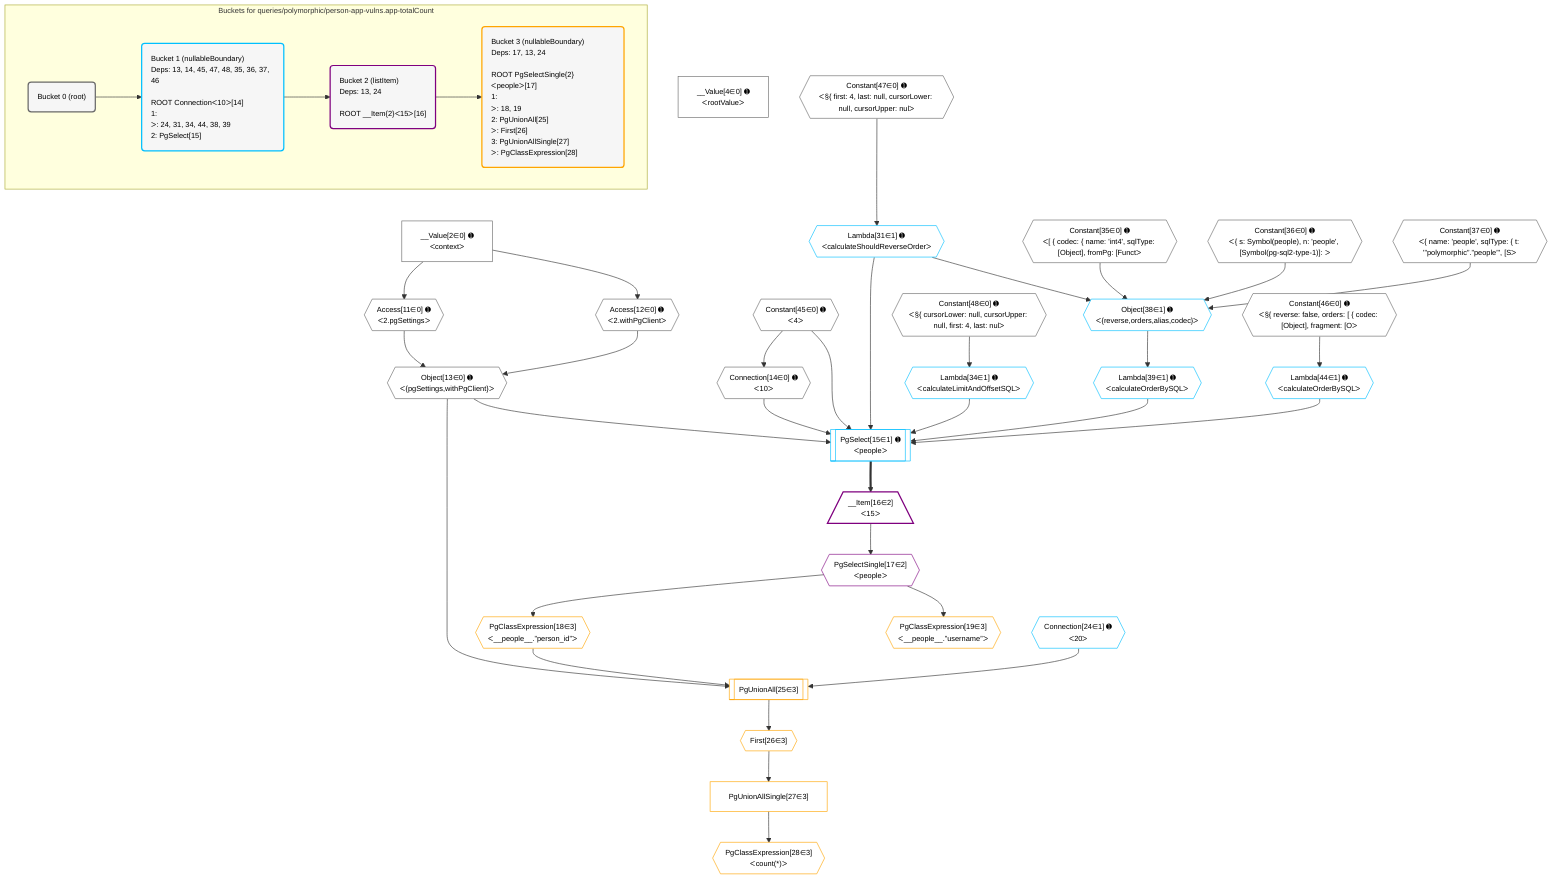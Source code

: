 %%{init: {'themeVariables': { 'fontSize': '12px'}}}%%
graph TD
    classDef path fill:#eee,stroke:#000,color:#000
    classDef plan fill:#fff,stroke-width:1px,color:#000
    classDef itemplan fill:#fff,stroke-width:2px,color:#000
    classDef unbatchedplan fill:#dff,stroke-width:1px,color:#000
    classDef sideeffectplan fill:#fcc,stroke-width:2px,color:#000
    classDef bucket fill:#f6f6f6,color:#000,stroke-width:2px,text-align:left


    %% plan dependencies
    Object13{{"Object[13∈0] ➊<br />ᐸ{pgSettings,withPgClient}ᐳ"}}:::plan
    Access11{{"Access[11∈0] ➊<br />ᐸ2.pgSettingsᐳ"}}:::plan
    Access12{{"Access[12∈0] ➊<br />ᐸ2.withPgClientᐳ"}}:::plan
    Access11 & Access12 --> Object13
    __Value2["__Value[2∈0] ➊<br />ᐸcontextᐳ"]:::plan
    __Value2 --> Access11
    __Value2 --> Access12
    Connection14{{"Connection[14∈0] ➊<br />ᐸ10ᐳ"}}:::plan
    Constant45{{"Constant[45∈0] ➊<br />ᐸ4ᐳ"}}:::plan
    Constant45 --> Connection14
    __Value4["__Value[4∈0] ➊<br />ᐸrootValueᐳ"]:::plan
    Constant35{{"Constant[35∈0] ➊<br />ᐸ[ { codec: { name: 'int4', sqlType: [Object], fromPg: [Functᐳ"}}:::plan
    Constant36{{"Constant[36∈0] ➊<br />ᐸ{ s: Symbol(people), n: 'people', [Symbol(pg-sql2-type-1)]: ᐳ"}}:::plan
    Constant37{{"Constant[37∈0] ➊<br />ᐸ{ name: 'people', sqlType: { t: '”polymorphic”.”people”', [Sᐳ"}}:::plan
    Constant46{{"Constant[46∈0] ➊<br />ᐸ§{ reverse: false, orders: [ { codec: [Object], fragment: [Oᐳ"}}:::plan
    Constant47{{"Constant[47∈0] ➊<br />ᐸ§{ first: 4, last: null, cursorLower: null, cursorUpper: nulᐳ"}}:::plan
    Constant48{{"Constant[48∈0] ➊<br />ᐸ§{ cursorLower: null, cursorUpper: null, first: 4, last: nulᐳ"}}:::plan
    PgSelect15[["PgSelect[15∈1] ➊<br />ᐸpeopleᐳ"]]:::plan
    Lambda31{{"Lambda[31∈1] ➊<br />ᐸcalculateShouldReverseOrderᐳ"}}:::plan
    Lambda34{{"Lambda[34∈1] ➊<br />ᐸcalculateLimitAndOffsetSQLᐳ"}}:::plan
    Lambda39{{"Lambda[39∈1] ➊<br />ᐸcalculateOrderBySQLᐳ"}}:::plan
    Lambda44{{"Lambda[44∈1] ➊<br />ᐸcalculateOrderBySQLᐳ"}}:::plan
    Object13 & Connection14 & Constant45 & Lambda31 & Lambda34 & Lambda39 & Lambda44 --> PgSelect15
    Object38{{"Object[38∈1] ➊<br />ᐸ{reverse,orders,alias,codec}ᐳ"}}:::plan
    Lambda31 & Constant35 & Constant36 & Constant37 --> Object38
    Constant47 --> Lambda31
    Constant48 --> Lambda34
    Object38 --> Lambda39
    Constant46 --> Lambda44
    Connection24{{"Connection[24∈1] ➊<br />ᐸ20ᐳ"}}:::plan
    __Item16[/"__Item[16∈2]<br />ᐸ15ᐳ"\]:::itemplan
    PgSelect15 ==> __Item16
    PgSelectSingle17{{"PgSelectSingle[17∈2]<br />ᐸpeopleᐳ"}}:::plan
    __Item16 --> PgSelectSingle17
    PgUnionAll25[["PgUnionAll[25∈3]"]]:::plan
    PgClassExpression18{{"PgClassExpression[18∈3]<br />ᐸ__people__.”person_id”ᐳ"}}:::plan
    Object13 & PgClassExpression18 & Connection24 --> PgUnionAll25
    PgSelectSingle17 --> PgClassExpression18
    PgClassExpression19{{"PgClassExpression[19∈3]<br />ᐸ__people__.”username”ᐳ"}}:::plan
    PgSelectSingle17 --> PgClassExpression19
    First26{{"First[26∈3]"}}:::plan
    PgUnionAll25 --> First26
    PgUnionAllSingle27["PgUnionAllSingle[27∈3]"]:::plan
    First26 --> PgUnionAllSingle27
    PgClassExpression28{{"PgClassExpression[28∈3]<br />ᐸcount(*)ᐳ"}}:::plan
    PgUnionAllSingle27 --> PgClassExpression28

    %% define steps

    subgraph "Buckets for queries/polymorphic/person-app-vulns.app-totalCount"
    Bucket0("Bucket 0 (root)"):::bucket
    classDef bucket0 stroke:#696969
    class Bucket0,__Value2,__Value4,Access11,Access12,Object13,Connection14,Constant35,Constant36,Constant37,Constant45,Constant46,Constant47,Constant48 bucket0
    Bucket1("Bucket 1 (nullableBoundary)<br />Deps: 13, 14, 45, 47, 48, 35, 36, 37, 46<br /><br />ROOT Connectionᐸ10ᐳ[14]<br />1: <br />ᐳ: 24, 31, 34, 44, 38, 39<br />2: PgSelect[15]"):::bucket
    classDef bucket1 stroke:#00bfff
    class Bucket1,PgSelect15,Connection24,Lambda31,Lambda34,Object38,Lambda39,Lambda44 bucket1
    Bucket2("Bucket 2 (listItem)<br />Deps: 13, 24<br /><br />ROOT __Item{2}ᐸ15ᐳ[16]"):::bucket
    classDef bucket2 stroke:#7f007f
    class Bucket2,__Item16,PgSelectSingle17 bucket2
    Bucket3("Bucket 3 (nullableBoundary)<br />Deps: 17, 13, 24<br /><br />ROOT PgSelectSingle{2}ᐸpeopleᐳ[17]<br />1: <br />ᐳ: 18, 19<br />2: PgUnionAll[25]<br />ᐳ: First[26]<br />3: PgUnionAllSingle[27]<br />ᐳ: PgClassExpression[28]"):::bucket
    classDef bucket3 stroke:#ffa500
    class Bucket3,PgClassExpression18,PgClassExpression19,PgUnionAll25,First26,PgUnionAllSingle27,PgClassExpression28 bucket3
    Bucket0 --> Bucket1
    Bucket1 --> Bucket2
    Bucket2 --> Bucket3
    end
